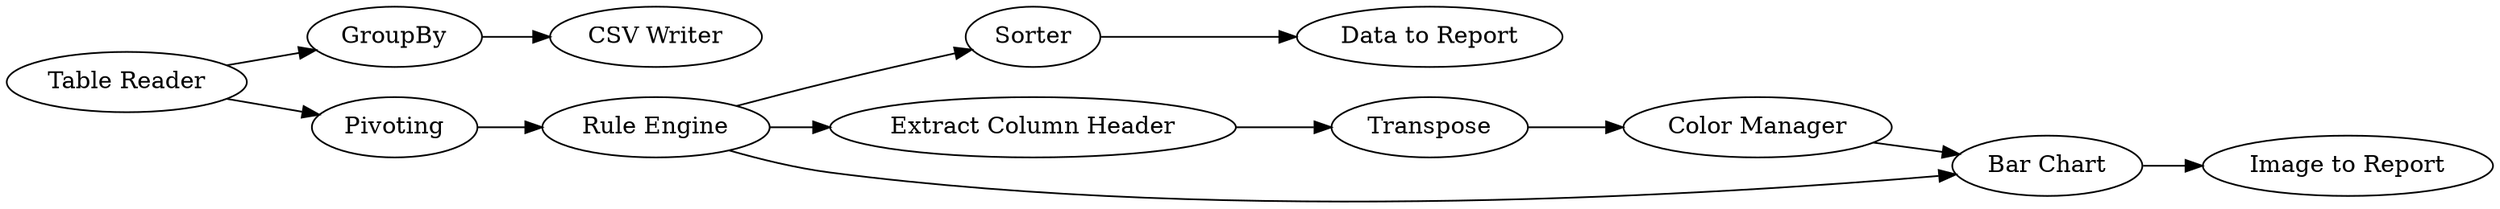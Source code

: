 digraph {
	"-779583294207754275_9" [label=Transpose]
	"-779583294207754275_17" [label="Image to Report"]
	"-779583294207754275_14" [label=GroupBy]
	"-779583294207754275_6" [label="Color Manager"]
	"-779583294207754275_15" [label="CSV Writer"]
	"-779583294207754275_4" [label=Sorter]
	"-779583294207754275_12" [label="Rule Engine"]
	"-779583294207754275_8" [label="Extract Column Header"]
	"-779583294207754275_16" [label="Data to Report"]
	"-779583294207754275_7" [label="Bar Chart"]
	"-779583294207754275_13" [label="Table Reader"]
	"-779583294207754275_2" [label=Pivoting]
	"-779583294207754275_7" -> "-779583294207754275_17"
	"-779583294207754275_12" -> "-779583294207754275_4"
	"-779583294207754275_13" -> "-779583294207754275_14"
	"-779583294207754275_14" -> "-779583294207754275_15"
	"-779583294207754275_12" -> "-779583294207754275_8"
	"-779583294207754275_12" -> "-779583294207754275_7"
	"-779583294207754275_6" -> "-779583294207754275_7"
	"-779583294207754275_4" -> "-779583294207754275_16"
	"-779583294207754275_8" -> "-779583294207754275_9"
	"-779583294207754275_9" -> "-779583294207754275_6"
	"-779583294207754275_13" -> "-779583294207754275_2"
	"-779583294207754275_2" -> "-779583294207754275_12"
	rankdir=LR
}
